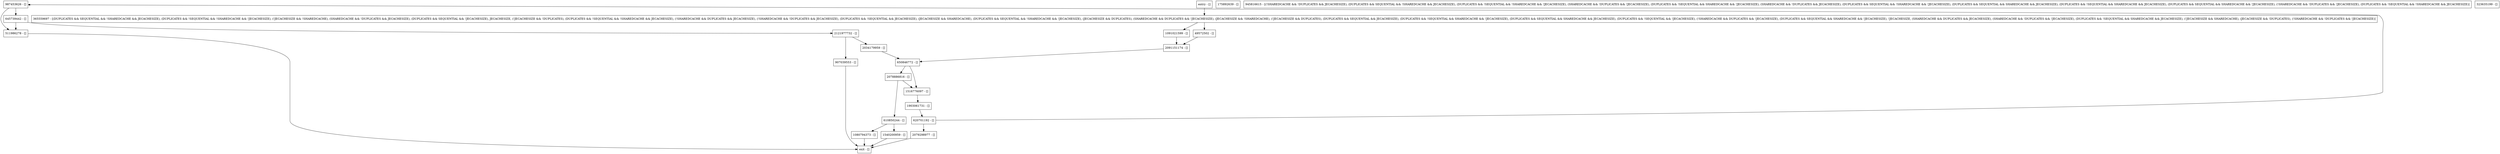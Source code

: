 digraph notifyVictim {
node [shape=record];
907039553 [label="907039553 - []"];
2034179959 [label="2034179959 - []"];
365559697 [label="365559697 - [(DUPLICATES && SEQUENTIAL && !SHAREDCACHE && JECACHESIZE), (DUPLICATES && !SEQUENTIAL && !SHAREDCACHE && !JECACHESIZE), (!JECACHESIZE && !SHAREDCACHE), (SHAREDCACHE && !DUPLICATES && JECACHESIZE), (DUPLICATES && SEQUENTIAL && !JECACHESIZE), JECACHESIZE, (!JECACHESIZE && !DUPLICATES), (DUPLICATES && !SEQUENTIAL && !SHAREDCACHE && JECACHESIZE), (!SHAREDCACHE && DUPLICATES && JECACHESIZE), (!SHAREDCACHE && !DUPLICATES && JECACHESIZE), (DUPLICATES && !SEQUENTIAL && JECACHESIZE), (JECACHESIZE && SHAREDCACHE), (DUPLICATES && SEQUENTIAL && !SHAREDCACHE && !JECACHESIZE), (JECACHESIZE && DUPLICATES), (SHAREDCACHE && DUPLICATES && !JECACHESIZE), (JECACHESIZE && !SHAREDCACHE), (!JECACHESIZE && DUPLICATES), (DUPLICATES && SEQUENTIAL && JECACHESIZE), (DUPLICATES && !SEQUENTIAL && SHAREDCACHE && !JECACHESIZE), (DUPLICATES && SEQUENTIAL && SHAREDCACHE && JECACHESIZE), (DUPLICATES && !SEQUENTIAL && !JECACHESIZE), (!SHAREDCACHE && DUPLICATES && !JECACHESIZE), (DUPLICATES && SEQUENTIAL && SHAREDCACHE && !JECACHESIZE), !JECACHESIZE, (SHAREDCACHE && DUPLICATES && JECACHESIZE), (SHAREDCACHE && !DUPLICATES && !JECACHESIZE), (DUPLICATES && !SEQUENTIAL && SHAREDCACHE && JECACHESIZE), (!JECACHESIZE && SHAREDCACHE), (JECACHESIZE && !DUPLICATES), (!SHAREDCACHE && !DUPLICATES && !JECACHESIZE)]"];
610850244 [label="610850244 - []"];
987453626 [label="987453626 - []"];
175892639 [label="175892639 - []"];
650846772 [label="650846772 - []"];
511986278 [label="511986278 - []"];
1516776097 [label="1516776097 - []"];
49572502 [label="49572502 - []"];
1540200959 [label="1540200959 - []"];
1091021599 [label="1091021599 - []"];
945816615 [label="945816615 - [(!SHAREDCACHE && !DUPLICATES && JECACHESIZE), (DUPLICATES && SEQUENTIAL && !SHAREDCACHE && JECACHESIZE), (DUPLICATES && !SEQUENTIAL && !SHAREDCACHE && !JECACHESIZE), (SHAREDCACHE && !DUPLICATES && !JECACHESIZE), (DUPLICATES && !SEQUENTIAL && SHAREDCACHE && !JECACHESIZE), (SHAREDCACHE && !DUPLICATES && JECACHESIZE), (DUPLICATES && SEQUENTIAL && !SHAREDCACHE && !JECACHESIZE), (DUPLICATES && SEQUENTIAL && SHAREDCACHE && JECACHESIZE), (DUPLICATES && !SEQUENTIAL && SHAREDCACHE && JECACHESIZE), (DUPLICATES && SEQUENTIAL && SHAREDCACHE && !JECACHESIZE), (!SHAREDCACHE && !DUPLICATES && !JECACHESIZE), (DUPLICATES && !SEQUENTIAL && !SHAREDCACHE && JECACHESIZE)]"];
2079298977 [label="2079298977 - []"];
323635199 [label="323635199 - []"];
620701192 [label="620701192 - []"];
2078886816 [label="2078886816 - []"];
1903061731 [label="1903061731 - []"];
entry [label="entry - []"];
exit [label="exit - []"];
1080794373 [label="1080794373 - []"];
645739442 [label="645739442 - []"];
2091151174 [label="2091151174 - []"];
2121977732 [label="2121977732 - []"];
entry;
exit;
907039553 -> exit;
2034179959 -> 650846772;
365559697 -> 49572502;
365559697 -> 1091021599;
610850244 -> 1080794373;
610850244 -> 1540200959;
987453626 -> 645739442;
987453626 -> 511986278;
650846772 -> 2078886816;
650846772 -> 1516776097;
511986278 -> exit;
1516776097 -> 1903061731;
49572502 -> 2091151174;
1540200959 -> exit;
1091021599 -> 2091151174;
2079298977 -> exit;
620701192 -> 987453626;
620701192 -> 2079298977;
2078886816 -> 610850244;
2078886816 -> 1516776097;
1903061731 -> 620701192;
entry -> 365559697;
1080794373 -> exit;
645739442 -> 511986278;
645739442 -> 2121977732;
2091151174 -> 650846772;
2121977732 -> 907039553;
2121977732 -> 2034179959;
}
